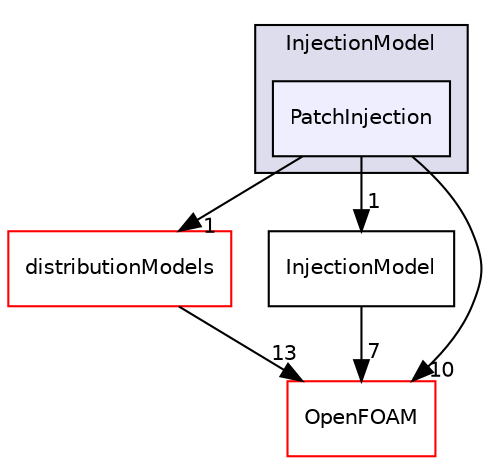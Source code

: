 digraph "src/lagrangian/intermediate/submodels/Kinematic/InjectionModel/PatchInjection" {
  bgcolor=transparent;
  compound=true
  node [ fontsize="10", fontname="Helvetica"];
  edge [ labelfontsize="10", labelfontname="Helvetica"];
  subgraph clusterdir_2c52a1c2f0c7ead309c5b735cade1a7e {
    graph [ bgcolor="#ddddee", pencolor="black", label="InjectionModel" fontname="Helvetica", fontsize="10", URL="dir_2c52a1c2f0c7ead309c5b735cade1a7e.html"]
  dir_52431a884025efedaec3a79076c9cb3b [shape=box, label="PatchInjection", style="filled", fillcolor="#eeeeff", pencolor="black", URL="dir_52431a884025efedaec3a79076c9cb3b.html"];
  }
  dir_d6927c2879faa997b7d01c6ca71e518d [shape=box label="distributionModels" color="red" URL="dir_d6927c2879faa997b7d01c6ca71e518d.html"];
  dir_ee3de75dfe155d4ca6e4529231428527 [shape=box label="InjectionModel" URL="dir_ee3de75dfe155d4ca6e4529231428527.html"];
  dir_c5473ff19b20e6ec4dfe5c310b3778a8 [shape=box label="OpenFOAM" color="red" URL="dir_c5473ff19b20e6ec4dfe5c310b3778a8.html"];
  dir_d6927c2879faa997b7d01c6ca71e518d->dir_c5473ff19b20e6ec4dfe5c310b3778a8 [headlabel="13", labeldistance=1.5 headhref="dir_001385_001896.html"];
  dir_ee3de75dfe155d4ca6e4529231428527->dir_c5473ff19b20e6ec4dfe5c310b3778a8 [headlabel="7", labeldistance=1.5 headhref="dir_001529_001896.html"];
  dir_52431a884025efedaec3a79076c9cb3b->dir_d6927c2879faa997b7d01c6ca71e518d [headlabel="1", labeldistance=1.5 headhref="dir_001534_001385.html"];
  dir_52431a884025efedaec3a79076c9cb3b->dir_ee3de75dfe155d4ca6e4529231428527 [headlabel="1", labeldistance=1.5 headhref="dir_001534_001529.html"];
  dir_52431a884025efedaec3a79076c9cb3b->dir_c5473ff19b20e6ec4dfe5c310b3778a8 [headlabel="10", labeldistance=1.5 headhref="dir_001534_001896.html"];
}
